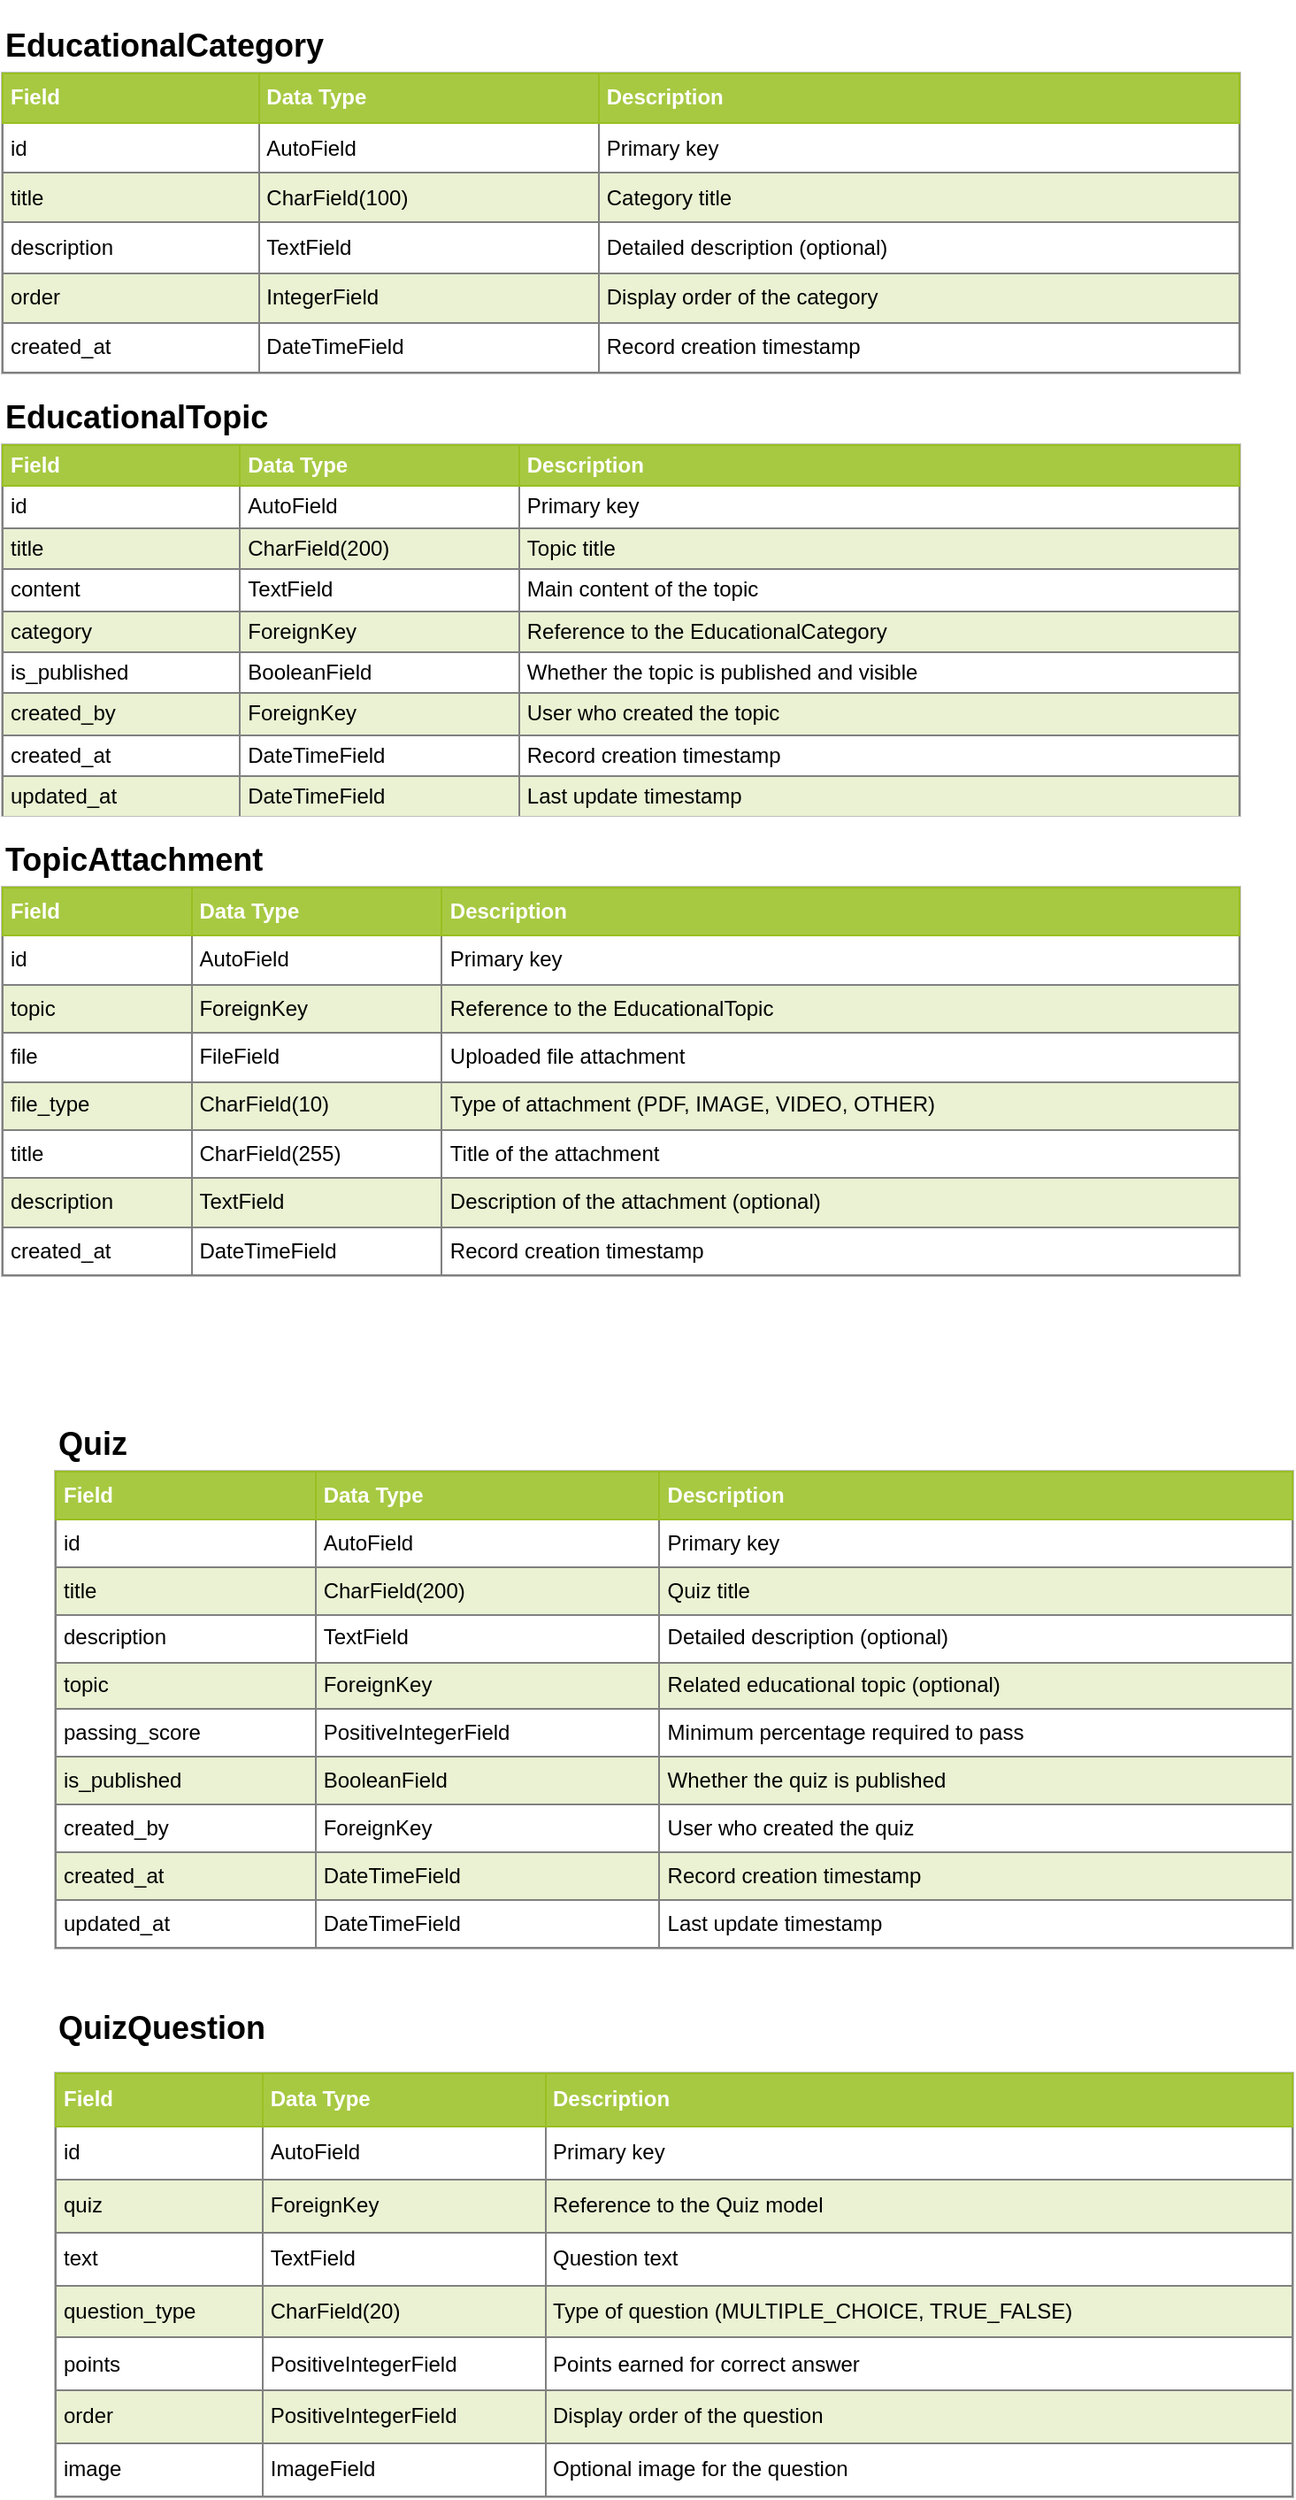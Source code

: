 <mxfile>
    <diagram id="data-dictionary-educational" name="Educational Models Data Dictionary">
        <mxGraphModel dx="827" dy="800" grid="1" gridSize="10" guides="1" tooltips="1" connect="1" arrows="1" fold="1" page="1" pageScale="1" pageWidth="1169" pageHeight="827" math="0" shadow="0">
            <root>
                <mxCell id="0"/>
                <mxCell id="1" parent="0"/>
                <mxCell id="category-title" value="&lt;h2&gt;EducationalCategory&lt;/h2&gt;" style="text;html=1;strokeColor=none;fillColor=none;align=left;verticalAlign=middle;whiteSpace=wrap;rounded=0;fontStyle=1" parent="1" vertex="1">
                    <mxGeometry x="40" y="10" width="200" height="30" as="geometry"/>
                </mxCell>
                <mxCell id="category-table" value="&lt;table border=&quot;1&quot; width=&quot;100%&quot; cellpadding=&quot;4&quot; style=&quot;width: 100%; height: 100%; border-collapse: collapse;&quot;&gt;&lt;tr style=&quot;background-color: #A7C942; color: #ffffff; border: 1px solid #98bf21;&quot;&gt;&lt;th align=&quot;left&quot;&gt;Field&lt;/th&gt;&lt;th align=&quot;left&quot;&gt;Data Type&lt;/th&gt;&lt;th align=&quot;left&quot;&gt;Description&lt;/th&gt;&lt;/tr&gt;&lt;tr&gt;&lt;td&gt;id&lt;/td&gt;&lt;td&gt;AutoField&lt;/td&gt;&lt;td&gt;Primary key&lt;/td&gt;&lt;/tr&gt;&lt;tr style=&quot;background-color: #EAF2D3;&quot;&gt;&lt;td&gt;title&lt;/td&gt;&lt;td&gt;CharField(100)&lt;/td&gt;&lt;td&gt;Category title&lt;/td&gt;&lt;/tr&gt;&lt;tr&gt;&lt;td&gt;description&lt;/td&gt;&lt;td&gt;TextField&lt;/td&gt;&lt;td&gt;Detailed description (optional)&lt;/td&gt;&lt;/tr&gt;&lt;tr style=&quot;background-color: #EAF2D3;&quot;&gt;&lt;td&gt;order&lt;/td&gt;&lt;td&gt;IntegerField&lt;/td&gt;&lt;td&gt;Display order of the category&lt;/td&gt;&lt;/tr&gt;&lt;tr&gt;&lt;td&gt;created_at&lt;/td&gt;&lt;td&gt;DateTimeField&lt;/td&gt;&lt;td&gt;Record creation timestamp&lt;/td&gt;&lt;/tr&gt;&lt;/table&gt;" style="text;html=1;strokeColor=#c0c0c0;fillColor=#ffffff;overflow=fill;rounded=0;" parent="1" vertex="1">
                    <mxGeometry x="40" y="40" width="700" height="170" as="geometry"/>
                </mxCell>
                <mxCell id="topic-title" value="&lt;h2&gt;EducationalTopic&lt;/h2&gt;" style="text;html=1;strokeColor=none;fillColor=none;align=left;verticalAlign=middle;whiteSpace=wrap;rounded=0;fontStyle=1" parent="1" vertex="1">
                    <mxGeometry x="40" y="220" width="200" height="30" as="geometry"/>
                </mxCell>
                <mxCell id="topic-table" value="&lt;table border=&quot;1&quot; width=&quot;100%&quot; cellpadding=&quot;4&quot; style=&quot;width: 100%; height: 100%; border-collapse: collapse;&quot;&gt;&lt;tr style=&quot;background-color: #A7C942; color: #ffffff; border: 1px solid #98bf21;&quot;&gt;&lt;th align=&quot;left&quot;&gt;Field&lt;/th&gt;&lt;th align=&quot;left&quot;&gt;Data Type&lt;/th&gt;&lt;th align=&quot;left&quot;&gt;Description&lt;/th&gt;&lt;/tr&gt;&lt;tr&gt;&lt;td&gt;id&lt;/td&gt;&lt;td&gt;AutoField&lt;/td&gt;&lt;td&gt;Primary key&lt;/td&gt;&lt;/tr&gt;&lt;tr style=&quot;background-color: #EAF2D3;&quot;&gt;&lt;td&gt;title&lt;/td&gt;&lt;td&gt;CharField(200)&lt;/td&gt;&lt;td&gt;Topic title&lt;/td&gt;&lt;/tr&gt;&lt;tr&gt;&lt;td&gt;content&lt;/td&gt;&lt;td&gt;TextField&lt;/td&gt;&lt;td&gt;Main content of the topic&lt;/td&gt;&lt;/tr&gt;&lt;tr style=&quot;background-color: #EAF2D3;&quot;&gt;&lt;td&gt;category&lt;/td&gt;&lt;td&gt;ForeignKey&lt;/td&gt;&lt;td&gt;Reference to the EducationalCategory&lt;/td&gt;&lt;/tr&gt;&lt;tr&gt;&lt;td&gt;is_published&lt;/td&gt;&lt;td&gt;BooleanField&lt;/td&gt;&lt;td&gt;Whether the topic is published and visible&lt;/td&gt;&lt;/tr&gt;&lt;tr style=&quot;background-color: #EAF2D3;&quot;&gt;&lt;td&gt;created_by&lt;/td&gt;&lt;td&gt;ForeignKey&lt;/td&gt;&lt;td&gt;User who created the topic&lt;/td&gt;&lt;/tr&gt;&lt;tr&gt;&lt;td&gt;created_at&lt;/td&gt;&lt;td&gt;DateTimeField&lt;/td&gt;&lt;td&gt;Record creation timestamp&lt;/td&gt;&lt;/tr&gt;&lt;tr style=&quot;background-color: #EAF2D3;&quot;&gt;&lt;td&gt;updated_at&lt;/td&gt;&lt;td&gt;DateTimeField&lt;/td&gt;&lt;td&gt;Last update timestamp&lt;/td&gt;&lt;/tr&gt;&lt;/table&gt;" style="text;html=1;strokeColor=#c0c0c0;fillColor=#ffffff;overflow=fill;rounded=0;" parent="1" vertex="1">
                    <mxGeometry x="40" y="250" width="700" height="210" as="geometry"/>
                </mxCell>
                <mxCell id="attachment-title" value="&lt;h2&gt;TopicAttachment&lt;/h2&gt;" style="text;html=1;strokeColor=none;fillColor=none;align=left;verticalAlign=middle;whiteSpace=wrap;rounded=0;fontStyle=1" parent="1" vertex="1">
                    <mxGeometry x="40" y="470" width="200" height="30" as="geometry"/>
                </mxCell>
                <mxCell id="attachment-table" value="&lt;table border=&quot;1&quot; width=&quot;100%&quot; cellpadding=&quot;4&quot; style=&quot;width: 100%; height: 100%; border-collapse: collapse;&quot;&gt;&lt;tr style=&quot;background-color: #A7C942; color: #ffffff; border: 1px solid #98bf21;&quot;&gt;&lt;th align=&quot;left&quot;&gt;Field&lt;/th&gt;&lt;th align=&quot;left&quot;&gt;Data Type&lt;/th&gt;&lt;th align=&quot;left&quot;&gt;Description&lt;/th&gt;&lt;/tr&gt;&lt;tr&gt;&lt;td&gt;id&lt;/td&gt;&lt;td&gt;AutoField&lt;/td&gt;&lt;td&gt;Primary key&lt;/td&gt;&lt;/tr&gt;&lt;tr style=&quot;background-color: #EAF2D3;&quot;&gt;&lt;td&gt;topic&lt;/td&gt;&lt;td&gt;ForeignKey&lt;/td&gt;&lt;td&gt;Reference to the EducationalTopic&lt;/td&gt;&lt;/tr&gt;&lt;tr&gt;&lt;td&gt;file&lt;/td&gt;&lt;td&gt;FileField&lt;/td&gt;&lt;td&gt;Uploaded file attachment&lt;/td&gt;&lt;/tr&gt;&lt;tr style=&quot;background-color: #EAF2D3;&quot;&gt;&lt;td&gt;file_type&lt;/td&gt;&lt;td&gt;CharField(10)&lt;/td&gt;&lt;td&gt;Type of attachment (PDF, IMAGE, VIDEO, OTHER)&lt;/td&gt;&lt;/tr&gt;&lt;tr&gt;&lt;td&gt;title&lt;/td&gt;&lt;td&gt;CharField(255)&lt;/td&gt;&lt;td&gt;Title of the attachment&lt;/td&gt;&lt;/tr&gt;&lt;tr style=&quot;background-color: #EAF2D3;&quot;&gt;&lt;td&gt;description&lt;/td&gt;&lt;td&gt;TextField&lt;/td&gt;&lt;td&gt;Description of the attachment (optional)&lt;/td&gt;&lt;/tr&gt;&lt;tr&gt;&lt;td&gt;created_at&lt;/td&gt;&lt;td&gt;DateTimeField&lt;/td&gt;&lt;td&gt;Record creation timestamp&lt;/td&gt;&lt;/tr&gt;&lt;/table&gt;" style="text;html=1;strokeColor=#c0c0c0;fillColor=#ffffff;overflow=fill;rounded=0;" parent="1" vertex="1">
                    <mxGeometry x="40" y="500" width="700" height="220" as="geometry"/>
                </mxCell>
                <mxCell id="quiz-title" value="&lt;h2&gt;Quiz&lt;/h2&gt;" style="text;html=1;strokeColor=none;fillColor=none;align=left;verticalAlign=middle;whiteSpace=wrap;rounded=0;fontStyle=1" parent="1" vertex="1">
                    <mxGeometry x="70" y="800" width="200" height="30" as="geometry"/>
                </mxCell>
                <mxCell id="quiz-table" value="&lt;table border=&quot;1&quot; width=&quot;100%&quot; cellpadding=&quot;4&quot; style=&quot;width: 100%; height: 100%; border-collapse: collapse;&quot;&gt;&lt;tr style=&quot;background-color: #A7C942; color: #ffffff; border: 1px solid #98bf21;&quot;&gt;&lt;th align=&quot;left&quot;&gt;Field&lt;/th&gt;&lt;th align=&quot;left&quot;&gt;Data Type&lt;/th&gt;&lt;th align=&quot;left&quot;&gt;Description&lt;/th&gt;&lt;/tr&gt;&lt;tr&gt;&lt;td&gt;id&lt;/td&gt;&lt;td&gt;AutoField&lt;/td&gt;&lt;td&gt;Primary key&lt;/td&gt;&lt;/tr&gt;&lt;tr style=&quot;background-color: #EAF2D3;&quot;&gt;&lt;td&gt;title&lt;/td&gt;&lt;td&gt;CharField(200)&lt;/td&gt;&lt;td&gt;Quiz title&lt;/td&gt;&lt;/tr&gt;&lt;tr&gt;&lt;td&gt;description&lt;/td&gt;&lt;td&gt;TextField&lt;/td&gt;&lt;td&gt;Detailed description (optional)&lt;/td&gt;&lt;/tr&gt;&lt;tr style=&quot;background-color: #EAF2D3;&quot;&gt;&lt;td&gt;topic&lt;/td&gt;&lt;td&gt;ForeignKey&lt;/td&gt;&lt;td&gt;Related educational topic (optional)&lt;/td&gt;&lt;/tr&gt;&lt;tr&gt;&lt;td&gt;passing_score&lt;/td&gt;&lt;td&gt;PositiveIntegerField&lt;/td&gt;&lt;td&gt;Minimum percentage required to pass&lt;/td&gt;&lt;/tr&gt;&lt;tr style=&quot;background-color: #EAF2D3;&quot;&gt;&lt;td&gt;is_published&lt;/td&gt;&lt;td&gt;BooleanField&lt;/td&gt;&lt;td&gt;Whether the quiz is published&lt;/td&gt;&lt;/tr&gt;&lt;tr&gt;&lt;td&gt;created_by&lt;/td&gt;&lt;td&gt;ForeignKey&lt;/td&gt;&lt;td&gt;User who created the quiz&lt;/td&gt;&lt;/tr&gt;&lt;tr style=&quot;background-color: #EAF2D3;&quot;&gt;&lt;td&gt;created_at&lt;/td&gt;&lt;td&gt;DateTimeField&lt;/td&gt;&lt;td&gt;Record creation timestamp&lt;/td&gt;&lt;/tr&gt;&lt;tr&gt;&lt;td&gt;updated_at&lt;/td&gt;&lt;td&gt;DateTimeField&lt;/td&gt;&lt;td&gt;Last update timestamp&lt;/td&gt;&lt;/tr&gt;&lt;/table&gt;" style="text;html=1;strokeColor=#c0c0c0;fillColor=#ffffff;overflow=fill;rounded=0;" parent="1" vertex="1">
                    <mxGeometry x="70" y="830" width="700" height="270" as="geometry"/>
                </mxCell>
                <mxCell id="quiz-question-title" value="&lt;h2&gt;QuizQuestion&lt;/h2&gt;" style="text;html=1;strokeColor=none;fillColor=none;align=left;verticalAlign=middle;whiteSpace=wrap;rounded=0;fontStyle=1" parent="1" vertex="1">
                    <mxGeometry x="70" y="1130" width="200" height="30" as="geometry"/>
                </mxCell>
                <mxCell id="quiz-question-table" value="&lt;table border=&quot;1&quot; width=&quot;100%&quot; cellpadding=&quot;4&quot; style=&quot;width: 100%; height: 100%; border-collapse: collapse;&quot;&gt;&lt;tr style=&quot;background-color: #A7C942; color: #ffffff; border: 1px solid #98bf21;&quot;&gt;&lt;th align=&quot;left&quot;&gt;Field&lt;/th&gt;&lt;th align=&quot;left&quot;&gt;Data Type&lt;/th&gt;&lt;th align=&quot;left&quot;&gt;Description&lt;/th&gt;&lt;/tr&gt;&lt;tr&gt;&lt;td&gt;id&lt;/td&gt;&lt;td&gt;AutoField&lt;/td&gt;&lt;td&gt;Primary key&lt;/td&gt;&lt;/tr&gt;&lt;tr style=&quot;background-color: #EAF2D3;&quot;&gt;&lt;td&gt;quiz&lt;/td&gt;&lt;td&gt;ForeignKey&lt;/td&gt;&lt;td&gt;Reference to the Quiz model&lt;/td&gt;&lt;/tr&gt;&lt;tr&gt;&lt;td&gt;text&lt;/td&gt;&lt;td&gt;TextField&lt;/td&gt;&lt;td&gt;Question text&lt;/td&gt;&lt;/tr&gt;&lt;tr style=&quot;background-color: #EAF2D3;&quot;&gt;&lt;td&gt;question_type&lt;/td&gt;&lt;td&gt;CharField(20)&lt;/td&gt;&lt;td&gt;Type of question (MULTIPLE_CHOICE, TRUE_FALSE)&lt;/td&gt;&lt;/tr&gt;&lt;tr&gt;&lt;td&gt;points&lt;/td&gt;&lt;td&gt;PositiveIntegerField&lt;/td&gt;&lt;td&gt;Points earned for correct answer&lt;/td&gt;&lt;/tr&gt;&lt;tr style=&quot;background-color: #EAF2D3;&quot;&gt;&lt;td&gt;order&lt;/td&gt;&lt;td&gt;PositiveIntegerField&lt;/td&gt;&lt;td&gt;Display order of the question&lt;/td&gt;&lt;/tr&gt;&lt;tr&gt;&lt;td&gt;image&lt;/td&gt;&lt;td&gt;ImageField&lt;/td&gt;&lt;td&gt;Optional image for the question&lt;/td&gt;&lt;/tr&gt;&lt;/table&gt;" style="text;html=1;strokeColor=#c0c0c0;fillColor=#ffffff;overflow=fill;rounded=0;" parent="1" vertex="1">
                    <mxGeometry x="70" y="1170" width="700" height="240" as="geometry"/>
                </mxCell>
            </root>
        </mxGraphModel>
    </diagram>
</mxfile>